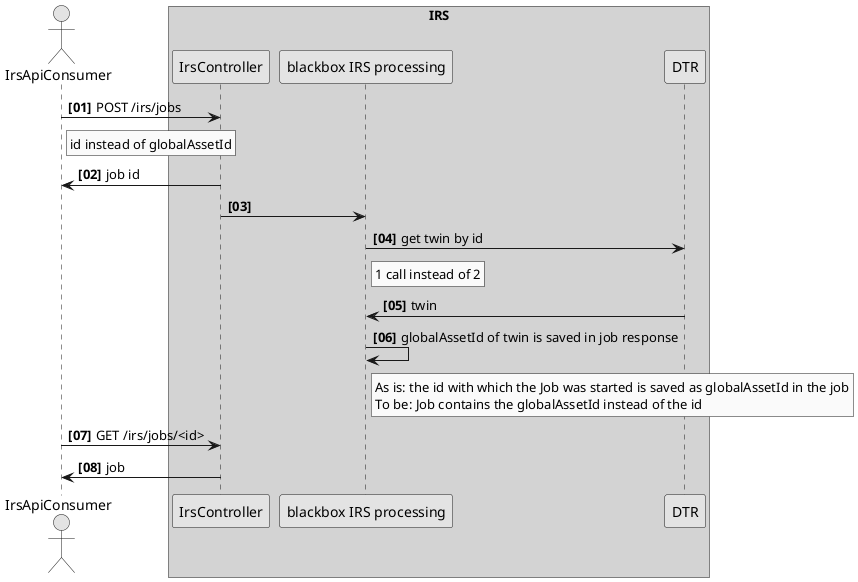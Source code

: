 @startuml
skinparam monochrome true
skinparam shadowing false
skinparam defaultFontName "Architects daughter"
autonumber "<b>[00]"

actor IrsApiConsumer


box "IRS" #LightGrey

IrsApiConsumer -> IrsController : POST /irs/jobs
rnote right IrsApiConsumer
    id instead of globalAssetId
end rnote
IrsApiConsumer <- IrsController : job id

participant "blackbox IRS processing" as irs_process

IrsController -> irs_process
irs_process -> DTR: get twin by id
rnote right irs_process
1 call instead of 2
end rnote
irs_process <- DTR: twin

irs_process -> irs_process: globalAssetId of twin is saved in job response
rnote right irs_process
   As is: the id with which the Job was started is saved as globalAssetId in the job
   To be: Job contains the globalAssetId instead of the id
end rnote

IrsApiConsumer -> IrsController : GET /irs/jobs/<id>
IrsApiConsumer <- IrsController : job

@enduml
